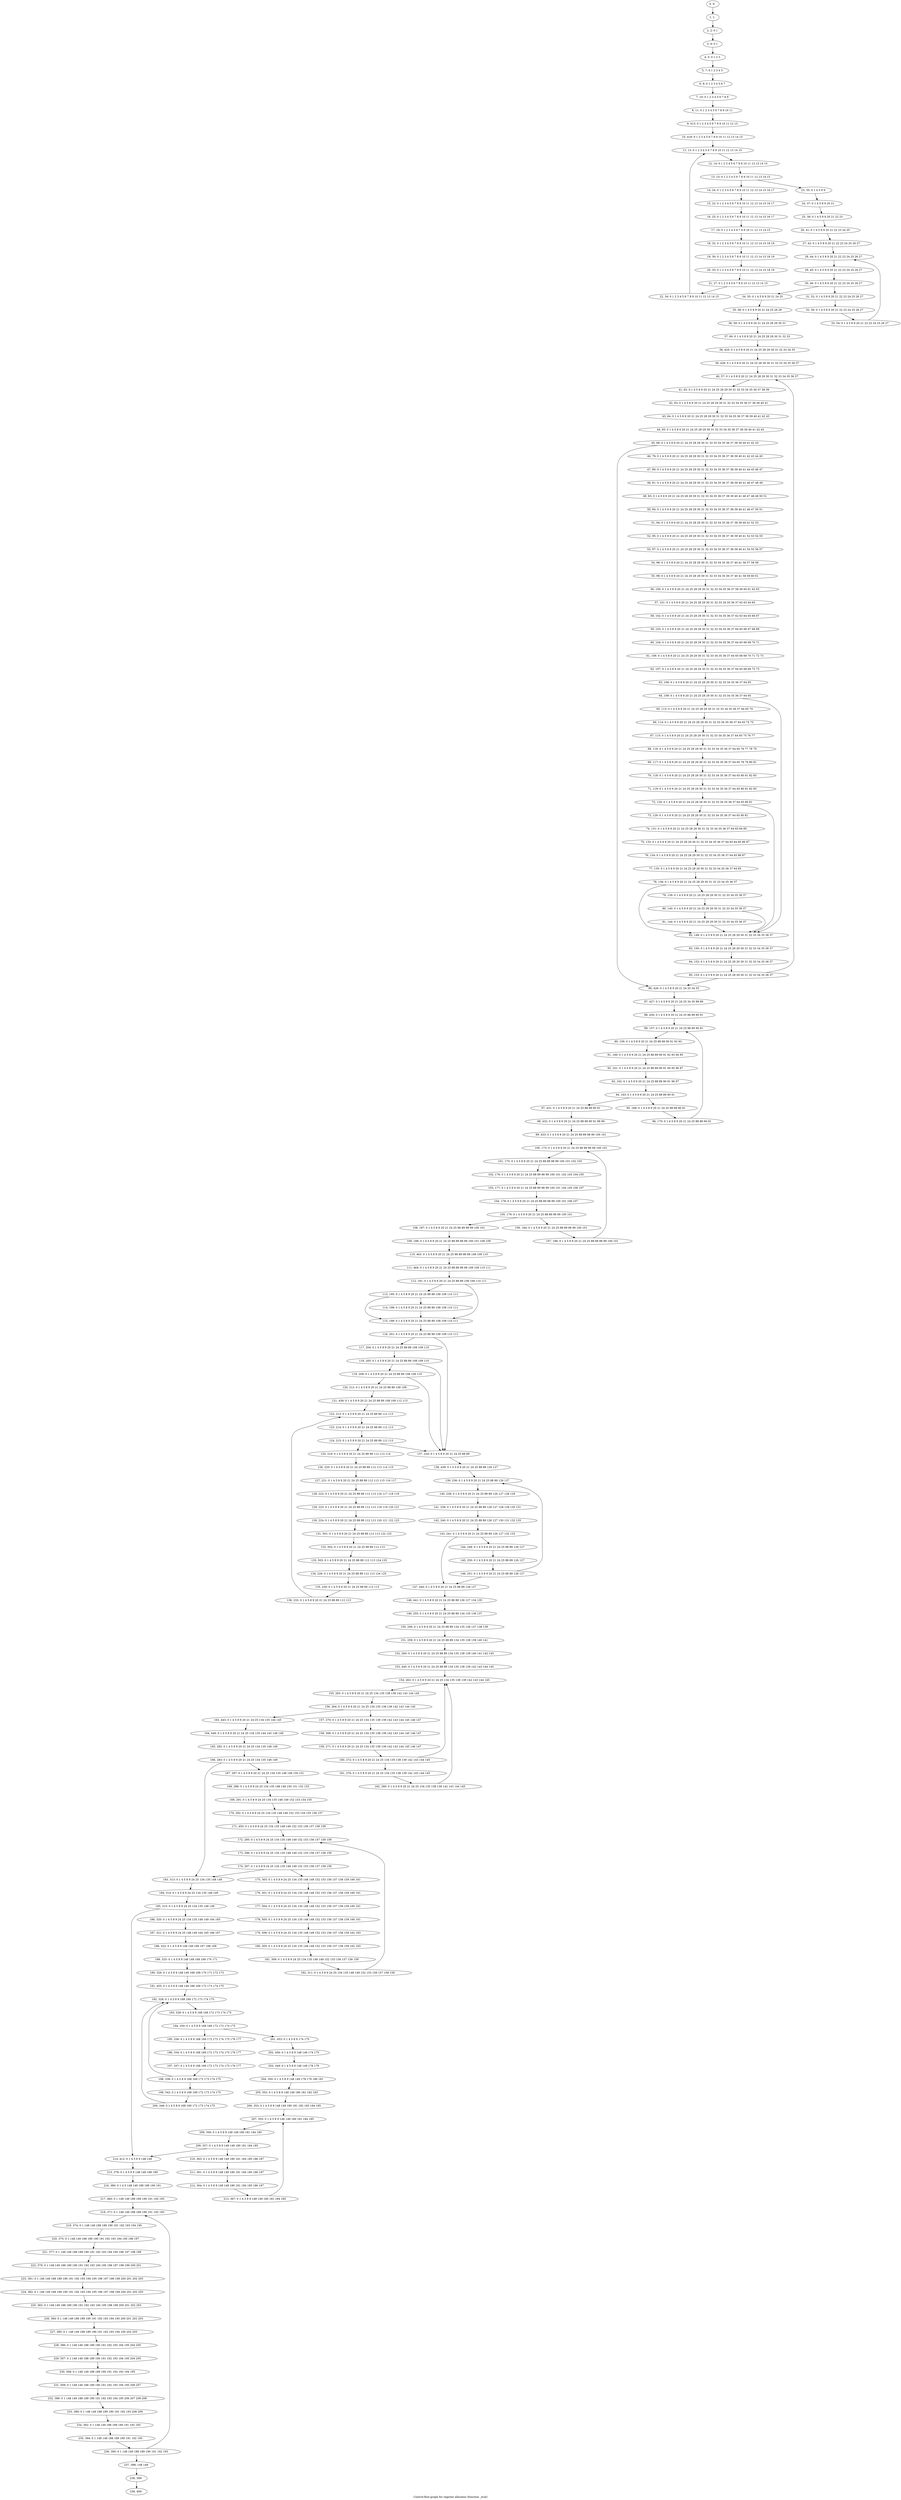 digraph G {
graph [label="Control-flow-graph for register allocator (function _eval)"]
0[label="0, 0: "];
1[label="1, 1: "];
2[label="2, 2: 0 1 "];
3[label="3, 4: 0 1 "];
4[label="4, 5: 0 1 2 3 "];
5[label="5, 7: 0 1 2 3 4 5 "];
6[label="6, 8: 0 1 2 3 4 5 6 7 "];
7[label="7, 10: 0 1 2 3 4 5 6 7 8 9 "];
8[label="8, 11: 0 1 2 3 4 5 6 7 8 9 10 11 "];
9[label="9, 413: 0 1 2 3 4 5 6 7 8 9 10 11 12 13 "];
10[label="10, 418: 0 1 2 3 4 5 6 7 8 9 10 11 12 13 14 15 "];
11[label="11, 13: 0 1 2 3 4 5 6 7 8 9 10 11 12 13 14 15 "];
12[label="12, 14: 0 1 2 3 4 5 6 7 8 9 10 11 12 13 14 15 "];
13[label="13, 15: 0 1 2 3 4 5 6 7 8 9 10 11 12 13 14 15 "];
14[label="14, 24: 0 1 2 3 4 5 6 7 8 9 10 11 12 13 14 15 16 17 "];
15[label="15, 22: 0 1 2 3 4 5 6 7 8 9 10 11 12 13 14 15 16 17 "];
16[label="16, 25: 0 1 2 3 4 5 6 7 8 9 10 11 12 13 14 15 16 17 "];
17[label="17, 19: 0 1 2 3 4 5 6 7 8 9 10 11 12 13 14 15 "];
18[label="18, 32: 0 1 2 3 4 5 6 7 8 9 10 11 12 13 14 15 18 19 "];
19[label="19, 30: 0 1 2 3 4 5 6 7 8 9 10 11 12 13 14 15 18 19 "];
20[label="20, 33: 0 1 2 3 4 5 6 7 8 9 10 11 12 13 14 15 18 19 "];
21[label="21, 27: 0 1 2 3 4 5 6 7 8 9 10 11 12 13 14 15 "];
22[label="22, 34: 0 1 2 3 4 5 6 7 8 9 10 11 12 13 14 15 "];
23[label="23, 35: 0 1 4 5 8 9 "];
24[label="24, 37: 0 1 4 5 8 9 20 21 "];
25[label="25, 38: 0 1 4 5 8 9 20 21 22 23 "];
26[label="26, 41: 0 1 4 5 8 9 20 21 22 23 24 25 "];
27[label="27, 42: 0 1 4 5 8 9 20 21 22 23 24 25 26 27 "];
28[label="28, 44: 0 1 4 5 8 9 20 21 22 23 24 25 26 27 "];
29[label="29, 45: 0 1 4 5 8 9 20 21 22 23 24 25 26 27 "];
30[label="30, 46: 0 1 4 5 8 9 20 21 22 23 24 25 26 27 "];
31[label="31, 52: 0 1 4 5 8 9 20 21 22 23 24 25 26 27 "];
32[label="32, 50: 0 1 4 5 8 9 20 21 22 23 24 25 26 27 "];
33[label="33, 54: 0 1 4 5 8 9 20 21 22 23 24 25 26 27 "];
34[label="34, 55: 0 1 4 5 8 9 20 21 24 25 "];
35[label="35, 58: 0 1 4 5 8 9 20 21 24 25 28 29 "];
36[label="36, 59: 0 1 4 5 8 9 20 21 24 25 28 29 30 31 "];
37[label="37, 60: 0 1 4 5 8 9 20 21 24 25 28 29 30 31 32 33 "];
38[label="38, 425: 0 1 4 5 8 9 20 21 24 25 28 29 30 31 32 33 34 35 "];
39[label="39, 428: 0 1 4 5 8 9 20 21 24 25 28 29 30 31 32 33 34 35 36 37 "];
40[label="40, 57: 0 1 4 5 8 9 20 21 24 25 28 29 30 31 32 33 34 35 36 37 "];
41[label="41, 62: 0 1 4 5 8 9 20 21 24 25 28 29 30 31 32 33 34 35 36 37 38 39 "];
42[label="42, 63: 0 1 4 5 8 9 20 21 24 25 28 29 30 31 32 33 34 35 36 37 38 39 40 41 "];
43[label="43, 64: 0 1 4 5 8 9 20 21 24 25 28 29 30 31 32 33 34 35 36 37 38 39 40 41 42 43 "];
44[label="44, 65: 0 1 4 5 8 9 20 21 24 25 28 29 30 31 32 33 34 35 36 37 38 39 40 41 42 43 "];
45[label="45, 66: 0 1 4 5 8 9 20 21 24 25 28 29 30 31 32 33 34 35 36 37 38 39 40 41 42 43 "];
46[label="46, 79: 0 1 4 5 8 9 20 21 24 25 28 29 30 31 32 33 34 35 36 37 38 39 40 41 42 43 44 45 "];
47[label="47, 80: 0 1 4 5 8 9 20 21 24 25 28 29 30 31 32 33 34 35 36 37 38 39 40 41 44 45 46 47 "];
48[label="48, 81: 0 1 4 5 8 9 20 21 24 25 28 29 30 31 32 33 34 35 36 37 38 39 40 41 46 47 48 49 "];
49[label="49, 83: 0 1 4 5 8 9 20 21 24 25 28 29 30 31 32 33 34 35 36 37 38 39 40 41 46 47 48 49 50 51 "];
50[label="50, 84: 0 1 4 5 8 9 20 21 24 25 28 29 30 31 32 33 34 35 36 37 38 39 40 41 46 47 50 51 "];
51[label="51, 94: 0 1 4 5 8 9 20 21 24 25 28 29 30 31 32 33 34 35 36 37 38 39 40 41 52 53 "];
52[label="52, 95: 0 1 4 5 8 9 20 21 24 25 28 29 30 31 32 33 34 35 36 37 38 39 40 41 52 53 54 55 "];
53[label="53, 97: 0 1 4 5 8 9 20 21 24 25 28 29 30 31 32 33 34 35 36 37 38 39 40 41 54 55 56 57 "];
54[label="54, 98: 0 1 4 5 8 9 20 21 24 25 28 29 30 31 32 33 34 35 36 37 40 41 56 57 58 59 "];
55[label="55, 99: 0 1 4 5 8 9 20 21 24 25 28 29 30 31 32 33 34 35 36 37 40 41 58 59 60 61 "];
56[label="56, 100: 0 1 4 5 8 9 20 21 24 25 28 29 30 31 32 33 34 35 36 37 58 59 60 61 62 63 "];
57[label="57, 101: 0 1 4 5 8 9 20 21 24 25 28 29 30 31 32 33 34 35 36 37 62 63 64 65 "];
58[label="58, 102: 0 1 4 5 8 9 20 21 24 25 28 29 30 31 32 33 34 35 36 37 62 63 64 65 66 67 "];
59[label="59, 103: 0 1 4 5 8 9 20 21 24 25 28 29 30 31 32 33 34 35 36 37 64 65 66 67 68 69 "];
60[label="60, 104: 0 1 4 5 8 9 20 21 24 25 28 29 30 31 32 33 34 35 36 37 64 65 68 69 70 71 "];
61[label="61, 106: 0 1 4 5 8 9 20 21 24 25 28 29 30 31 32 33 34 35 36 37 64 65 68 69 70 71 72 73 "];
62[label="62, 107: 0 1 4 5 8 9 20 21 24 25 28 29 30 31 32 33 34 35 36 37 64 65 68 69 72 73 "];
63[label="63, 108: 0 1 4 5 8 9 20 21 24 25 28 29 30 31 32 33 34 35 36 37 64 65 "];
64[label="64, 109: 0 1 4 5 8 9 20 21 24 25 28 29 30 31 32 33 34 35 36 37 64 65 "];
65[label="65, 113: 0 1 4 5 8 9 20 21 24 25 28 29 30 31 32 33 34 35 36 37 64 65 74 "];
66[label="66, 114: 0 1 4 5 8 9 20 21 24 25 28 29 30 31 32 33 34 35 36 37 64 65 74 75 "];
67[label="67, 115: 0 1 4 5 8 9 20 21 24 25 28 29 30 31 32 33 34 35 36 37 64 65 75 76 77 "];
68[label="68, 116: 0 1 4 5 8 9 20 21 24 25 28 29 30 31 32 33 34 35 36 37 64 65 76 77 78 79 "];
69[label="69, 117: 0 1 4 5 8 9 20 21 24 25 28 29 30 31 32 33 34 35 36 37 64 65 78 79 80 81 "];
70[label="70, 118: 0 1 4 5 8 9 20 21 24 25 28 29 30 31 32 33 34 35 36 37 64 65 80 81 82 83 "];
71[label="71, 119: 0 1 4 5 8 9 20 21 24 25 28 29 30 31 32 33 34 35 36 37 64 65 80 81 82 83 "];
72[label="72, 120: 0 1 4 5 8 9 20 21 24 25 28 29 30 31 32 33 34 35 36 37 64 65 80 81 "];
73[label="73, 129: 0 1 4 5 8 9 20 21 24 25 28 29 30 31 32 33 34 35 36 37 64 65 80 81 "];
74[label="74, 131: 0 1 4 5 8 9 20 21 24 25 28 29 30 31 32 33 34 35 36 37 64 65 84 85 "];
75[label="75, 133: 0 1 4 5 8 9 20 21 24 25 28 29 30 31 32 33 34 35 36 37 64 65 84 85 86 87 "];
76[label="76, 134: 0 1 4 5 8 9 20 21 24 25 28 29 30 31 32 33 34 35 36 37 64 65 86 87 "];
77[label="77, 135: 0 1 4 5 8 9 20 21 24 25 28 29 30 31 32 33 34 35 36 37 64 65 "];
78[label="78, 136: 0 1 4 5 8 9 20 21 24 25 28 29 30 31 32 33 34 35 36 37 "];
79[label="79, 139: 0 1 4 5 8 9 20 21 24 25 28 29 30 31 32 33 34 35 36 37 "];
80[label="80, 140: 0 1 4 5 8 9 20 21 24 25 28 29 30 31 32 33 34 35 36 37 "];
81[label="81, 144: 0 1 4 5 8 9 20 21 24 25 28 29 30 31 32 33 34 35 36 37 "];
82[label="82, 148: 0 1 4 5 8 9 20 21 24 25 28 29 30 31 32 33 34 35 36 37 "];
83[label="83, 150: 0 1 4 5 8 9 20 21 24 25 28 29 30 31 32 33 34 35 36 37 "];
84[label="84, 152: 0 1 4 5 8 9 20 21 24 25 28 29 30 31 32 33 34 35 36 37 "];
85[label="85, 153: 0 1 4 5 8 9 20 21 24 25 28 29 30 31 32 33 34 35 36 37 "];
86[label="86, 426: 0 1 4 5 8 9 20 21 24 25 34 35 "];
87[label="87, 427: 0 1 4 5 8 9 20 21 24 25 34 35 88 89 "];
88[label="88, 430: 0 1 4 5 8 9 20 21 24 25 88 89 90 91 "];
89[label="89, 157: 0 1 4 5 8 9 20 21 24 25 88 89 90 91 "];
90[label="90, 159: 0 1 4 5 8 9 20 21 24 25 88 89 90 91 92 93 "];
91[label="91, 160: 0 1 4 5 8 9 20 21 24 25 88 89 90 91 92 93 94 95 "];
92[label="92, 161: 0 1 4 5 8 9 20 21 24 25 88 89 90 91 94 95 96 97 "];
93[label="93, 162: 0 1 4 5 8 9 20 21 24 25 88 89 90 91 96 97 "];
94[label="94, 163: 0 1 4 5 8 9 20 21 24 25 88 89 90 91 "];
95[label="95, 168: 0 1 4 5 8 9 20 21 24 25 88 89 90 91 "];
96[label="96, 170: 0 1 4 5 8 9 20 21 24 25 88 89 90 91 "];
97[label="97, 431: 0 1 4 5 8 9 20 21 24 25 88 89 90 91 "];
98[label="98, 432: 0 1 4 5 8 9 20 21 24 25 88 89 90 91 98 99 "];
99[label="99, 433: 0 1 4 5 8 9 20 21 24 25 88 89 98 99 100 101 "];
100[label="100, 173: 0 1 4 5 8 9 20 21 24 25 88 89 98 99 100 101 "];
101[label="101, 175: 0 1 4 5 8 9 20 21 24 25 88 89 98 99 100 101 102 103 "];
102[label="102, 176: 0 1 4 5 8 9 20 21 24 25 88 89 98 99 100 101 102 103 104 105 "];
103[label="103, 177: 0 1 4 5 8 9 20 21 24 25 88 89 98 99 100 101 104 105 106 107 "];
104[label="104, 178: 0 1 4 5 8 9 20 21 24 25 88 89 98 99 100 101 106 107 "];
105[label="105, 179: 0 1 4 5 8 9 20 21 24 25 88 89 98 99 100 101 "];
106[label="106, 184: 0 1 4 5 8 9 20 21 24 25 88 89 98 99 100 101 "];
107[label="107, 186: 0 1 4 5 8 9 20 21 24 25 88 89 98 99 100 101 "];
108[label="108, 187: 0 1 4 5 8 9 20 21 24 25 88 89 98 99 100 101 "];
109[label="109, 188: 0 1 4 5 8 9 20 21 24 25 88 89 98 99 100 101 108 109 "];
110[label="110, 463: 0 1 4 5 8 9 20 21 24 25 88 89 98 99 108 109 110 "];
111[label="111, 464: 0 1 4 5 8 9 20 21 24 25 88 89 98 99 108 109 110 111 "];
112[label="112, 191: 0 1 4 5 8 9 20 21 24 25 88 89 108 109 110 111 "];
113[label="113, 195: 0 1 4 5 8 9 20 21 24 25 88 89 108 109 110 111 "];
114[label="114, 198: 0 1 4 5 8 9 20 21 24 25 88 89 108 109 110 111 "];
115[label="115, 199: 0 1 4 5 8 9 20 21 24 25 88 89 108 109 110 111 "];
116[label="116, 201: 0 1 4 5 8 9 20 21 24 25 88 89 108 109 110 111 "];
117[label="117, 204: 0 1 4 5 8 9 20 21 24 25 88 89 108 109 110 "];
118[label="118, 205: 0 1 4 5 8 9 20 21 24 25 88 89 108 109 110 "];
119[label="119, 209: 0 1 4 5 8 9 20 21 24 25 88 89 108 109 110 "];
120[label="120, 212: 0 1 4 5 8 9 20 21 24 25 88 89 108 109 "];
121[label="121, 436: 0 1 4 5 8 9 20 21 24 25 88 89 108 109 112 113 "];
122[label="122, 213: 0 1 4 5 8 9 20 21 24 25 88 89 112 113 "];
123[label="123, 214: 0 1 4 5 8 9 20 21 24 25 88 89 112 113 "];
124[label="124, 215: 0 1 4 5 8 9 20 21 24 25 88 89 112 113 "];
125[label="125, 219: 0 1 4 5 8 9 20 21 24 25 88 89 112 113 114 "];
126[label="126, 220: 0 1 4 5 8 9 20 21 24 25 88 89 112 113 114 115 "];
127[label="127, 221: 0 1 4 5 8 9 20 21 24 25 88 89 112 113 115 116 117 "];
128[label="128, 222: 0 1 4 5 8 9 20 21 24 25 88 89 112 113 116 117 118 119 "];
129[label="129, 223: 0 1 4 5 8 9 20 21 24 25 88 89 112 113 118 119 120 121 "];
130[label="130, 224: 0 1 4 5 8 9 20 21 24 25 88 89 112 113 120 121 122 123 "];
131[label="131, 501: 0 1 4 5 8 9 20 21 24 25 88 89 112 113 122 123 "];
132[label="132, 502: 0 1 4 5 8 9 20 21 24 25 88 89 112 113 "];
133[label="133, 503: 0 1 4 5 8 9 20 21 24 25 88 89 112 113 124 125 "];
134[label="134, 226: 0 1 4 5 8 9 20 21 24 25 88 89 112 113 124 125 "];
135[label="135, 230: 0 1 4 5 8 9 20 21 24 25 88 89 112 113 "];
136[label="136, 232: 0 1 4 5 8 9 20 21 24 25 88 89 112 113 "];
137[label="137, 234: 0 1 4 5 8 9 20 21 24 25 88 89 "];
138[label="138, 439: 0 1 4 5 8 9 20 21 24 25 88 89 126 127 "];
139[label="139, 236: 0 1 4 5 8 9 20 21 24 25 88 89 126 127 "];
140[label="140, 238: 0 1 4 5 8 9 20 21 24 25 88 89 126 127 128 129 "];
141[label="141, 239: 0 1 4 5 8 9 20 21 24 25 88 89 126 127 128 129 130 131 "];
142[label="142, 240: 0 1 4 5 8 9 20 21 24 25 88 89 126 127 130 131 132 133 "];
143[label="143, 241: 0 1 4 5 8 9 20 21 24 25 88 89 126 127 132 133 "];
144[label="144, 248: 0 1 4 5 8 9 20 21 24 25 88 89 126 127 "];
145[label="145, 250: 0 1 4 5 8 9 20 21 24 25 88 89 126 127 "];
146[label="146, 251: 0 1 4 5 8 9 20 21 24 25 88 89 126 127 "];
147[label="147, 440: 0 1 4 5 8 9 20 21 24 25 88 89 126 127 "];
148[label="148, 441: 0 1 4 5 8 9 20 21 24 25 88 89 126 127 134 135 "];
149[label="149, 255: 0 1 4 5 8 9 20 21 24 25 88 89 134 135 136 137 "];
150[label="150, 256: 0 1 4 5 8 9 20 21 24 25 88 89 134 135 136 137 138 139 "];
151[label="151, 259: 0 1 4 5 8 9 20 21 24 25 88 89 134 135 138 139 140 141 "];
152[label="152, 260: 0 1 4 5 8 9 20 21 24 25 88 89 134 135 138 139 140 141 142 143 "];
153[label="153, 445: 0 1 4 5 8 9 20 21 24 25 88 89 134 135 138 139 142 143 144 145 "];
154[label="154, 262: 0 1 4 5 8 9 20 21 24 25 134 135 138 139 142 143 144 145 "];
155[label="155, 263: 0 1 4 5 8 9 20 21 24 25 134 135 138 139 142 143 144 145 "];
156[label="156, 264: 0 1 4 5 8 9 20 21 24 25 134 135 138 139 142 143 144 145 "];
157[label="157, 270: 0 1 4 5 8 9 20 21 24 25 134 135 138 139 142 143 144 145 146 147 "];
158[label="158, 268: 0 1 4 5 8 9 20 21 24 25 134 135 138 139 142 143 144 145 146 147 "];
159[label="159, 271: 0 1 4 5 8 9 20 21 24 25 134 135 138 139 142 143 144 145 146 147 "];
160[label="160, 272: 0 1 4 5 8 9 20 21 24 25 134 135 138 139 142 143 144 145 "];
161[label="161, 276: 0 1 4 5 8 9 20 21 24 25 134 135 138 139 142 143 144 145 "];
162[label="162, 280: 0 1 4 5 8 9 20 21 24 25 134 135 138 139 142 143 144 145 "];
163[label="163, 443: 0 1 4 5 8 9 20 21 24 25 134 135 144 145 "];
164[label="164, 446: 0 1 4 5 8 9 20 21 24 25 134 135 144 145 148 149 "];
165[label="165, 282: 0 1 4 5 8 9 20 21 24 25 134 135 148 149 "];
166[label="166, 283: 0 1 4 5 8 9 20 21 24 25 134 135 148 149 "];
167[label="167, 287: 0 1 4 5 8 9 20 21 24 25 134 135 148 149 150 151 "];
168[label="168, 288: 0 1 4 5 8 9 24 25 134 135 148 149 150 151 152 153 "];
169[label="169, 291: 0 1 4 5 8 9 24 25 134 135 148 149 152 153 154 155 "];
170[label="170, 292: 0 1 4 5 8 9 24 25 134 135 148 149 152 153 154 155 156 157 "];
171[label="171, 450: 0 1 4 5 8 9 24 25 134 135 148 149 152 153 156 157 158 159 "];
172[label="172, 295: 0 1 4 5 8 9 24 25 134 135 148 149 152 153 156 157 158 159 "];
173[label="173, 296: 0 1 4 5 8 9 24 25 134 135 148 149 152 153 156 157 158 159 "];
174[label="174, 297: 0 1 4 5 8 9 24 25 134 135 148 149 152 153 156 157 158 159 "];
175[label="175, 303: 0 1 4 5 8 9 24 25 134 135 148 149 152 153 156 157 158 159 160 161 "];
176[label="176, 301: 0 1 4 5 8 9 24 25 134 135 148 149 152 153 156 157 158 159 160 161 "];
177[label="177, 504: 0 1 4 5 8 9 24 25 134 135 148 149 152 153 156 157 158 159 160 161 "];
178[label="178, 505: 0 1 4 5 8 9 24 25 134 135 148 149 152 153 156 157 158 159 160 161 "];
179[label="179, 506: 0 1 4 5 8 9 24 25 134 135 148 149 152 153 156 157 158 159 162 163 "];
180[label="180, 305: 0 1 4 5 8 9 24 25 134 135 148 149 152 153 156 157 158 159 162 163 "];
181[label="181, 309: 0 1 4 5 8 9 24 25 134 135 148 149 152 153 156 157 158 159 "];
182[label="182, 311: 0 1 4 5 8 9 24 25 134 135 148 149 152 153 156 157 158 159 "];
183[label="183, 313: 0 1 4 5 8 9 24 25 134 135 148 149 "];
184[label="184, 314: 0 1 4 5 8 9 24 25 134 135 148 149 "];
185[label="185, 315: 0 1 4 5 8 9 24 25 134 135 148 149 "];
186[label="186, 320: 0 1 4 5 8 9 24 25 134 135 148 149 164 165 "];
187[label="187, 321: 0 1 4 5 8 9 24 25 148 149 164 165 166 167 "];
188[label="188, 322: 0 1 4 5 8 9 148 149 166 167 168 169 "];
189[label="189, 325: 0 1 4 5 8 9 148 149 168 169 170 171 "];
190[label="190, 326: 0 1 4 5 8 9 148 149 168 169 170 171 172 173 "];
191[label="191, 455: 0 1 4 5 8 9 148 149 168 169 172 173 174 175 "];
192[label="192, 328: 0 1 4 5 8 9 168 169 172 173 174 175 "];
193[label="193, 329: 0 1 4 5 8 9 168 169 172 173 174 175 "];
194[label="194, 330: 0 1 4 5 8 9 168 169 172 173 174 175 "];
195[label="195, 336: 0 1 4 5 8 9 168 169 172 173 174 175 176 177 "];
196[label="196, 334: 0 1 4 5 8 9 168 169 172 173 174 175 176 177 "];
197[label="197, 337: 0 1 4 5 8 9 168 169 172 173 174 175 176 177 "];
198[label="198, 338: 0 1 4 5 8 9 168 169 172 173 174 175 "];
199[label="199, 342: 0 1 4 5 8 9 168 169 172 173 174 175 "];
200[label="200, 346: 0 1 4 5 8 9 168 169 172 173 174 175 "];
201[label="201, 453: 0 1 4 5 8 9 174 175 "];
202[label="202, 456: 0 1 4 5 8 9 148 149 174 175 "];
203[label="203, 349: 0 1 4 5 8 9 148 149 178 179 "];
204[label="204, 350: 0 1 4 5 8 9 148 149 178 179 180 181 "];
205[label="205, 352: 0 1 4 5 8 9 148 149 180 181 182 183 "];
206[label="206, 353: 0 1 4 5 8 9 148 149 180 181 182 183 184 185 "];
207[label="207, 355: 0 1 4 5 8 9 148 149 180 181 184 185 "];
208[label="208, 356: 0 1 4 5 8 9 148 149 180 181 184 185 "];
209[label="209, 357: 0 1 4 5 8 9 148 149 180 181 184 185 "];
210[label="210, 363: 0 1 4 5 8 9 148 149 180 181 184 185 186 187 "];
211[label="211, 361: 0 1 4 5 8 9 148 149 180 181 184 185 186 187 "];
212[label="212, 364: 0 1 4 5 8 9 148 149 180 181 184 185 186 187 "];
213[label="213, 367: 0 1 4 5 8 9 148 149 180 181 184 185 "];
214[label="214, 412: 0 1 4 5 8 9 148 149 "];
215[label="215, 378: 0 1 4 5 8 9 148 149 188 189 "];
216[label="216, 380: 0 1 4 5 148 149 188 189 190 191 "];
217[label="217, 460: 0 1 148 149 188 189 190 191 192 193 "];
218[label="218, 371: 0 1 148 149 188 189 190 191 192 193 "];
219[label="219, 374: 0 1 148 149 188 189 190 191 192 193 194 195 "];
220[label="220, 375: 0 1 148 149 188 189 190 191 192 193 194 195 196 197 "];
221[label="221, 377: 0 1 148 149 188 189 190 191 192 193 194 195 196 197 198 199 "];
222[label="222, 379: 0 1 148 149 188 189 190 191 192 193 194 195 196 197 198 199 200 201 "];
223[label="223, 381: 0 1 148 149 188 189 190 191 192 193 194 195 196 197 198 199 200 201 202 203 "];
224[label="224, 382: 0 1 148 149 188 189 190 191 192 193 194 195 196 197 198 199 200 201 202 203 "];
225[label="225, 383: 0 1 148 149 188 189 190 191 192 193 194 195 198 199 200 201 202 203 "];
226[label="226, 384: 0 1 148 149 188 189 190 191 192 193 194 195 200 201 202 203 "];
227[label="227, 385: 0 1 148 149 188 189 190 191 192 193 194 195 202 203 "];
228[label="228, 386: 0 1 148 149 188 189 190 191 192 193 194 195 204 205 "];
229[label="229, 507: 0 1 148 149 188 189 190 191 192 193 194 195 204 205 "];
230[label="230, 508: 0 1 148 149 188 189 190 191 192 193 194 195 "];
231[label="231, 509: 0 1 148 149 188 189 190 191 192 193 194 195 206 207 "];
232[label="232, 388: 0 1 148 149 188 189 190 191 192 193 194 195 206 207 208 209 "];
233[label="233, 389: 0 1 148 149 188 189 190 191 192 193 208 209 "];
234[label="234, 392: 0 1 148 149 188 189 190 191 192 193 "];
235[label="235, 394: 0 1 148 149 188 189 190 191 192 193 "];
236[label="236, 395: 0 1 148 149 188 189 190 191 192 193 "];
237[label="237, 398: 148 149 "];
238[label="238, 399: "];
239[label="239, 400: "];
0->1 ;
1->2 ;
2->3 ;
3->4 ;
4->5 ;
5->6 ;
6->7 ;
7->8 ;
8->9 ;
9->10 ;
10->11 ;
11->12 ;
12->13 ;
13->14 ;
13->23 ;
14->15 ;
15->16 ;
16->17 ;
17->18 ;
18->19 ;
19->20 ;
20->21 ;
21->22 ;
22->11 ;
23->24 ;
24->25 ;
25->26 ;
26->27 ;
27->28 ;
28->29 ;
29->30 ;
30->31 ;
30->34 ;
31->32 ;
32->33 ;
33->28 ;
34->35 ;
35->36 ;
36->37 ;
37->38 ;
38->39 ;
39->40 ;
40->41 ;
41->42 ;
42->43 ;
43->44 ;
44->45 ;
45->46 ;
45->86 ;
46->47 ;
47->48 ;
48->49 ;
49->50 ;
50->51 ;
51->52 ;
52->53 ;
53->54 ;
54->55 ;
55->56 ;
56->57 ;
57->58 ;
58->59 ;
59->60 ;
60->61 ;
61->62 ;
62->63 ;
63->64 ;
64->65 ;
64->82 ;
65->66 ;
66->67 ;
67->68 ;
68->69 ;
69->70 ;
70->71 ;
71->72 ;
72->73 ;
72->82 ;
73->74 ;
74->75 ;
75->76 ;
76->77 ;
77->78 ;
78->79 ;
78->82 ;
79->80 ;
80->81 ;
80->82 ;
81->82 ;
82->83 ;
83->84 ;
84->85 ;
85->86 ;
85->40 ;
86->87 ;
87->88 ;
88->89 ;
89->90 ;
90->91 ;
91->92 ;
92->93 ;
93->94 ;
94->95 ;
94->97 ;
95->96 ;
96->89 ;
97->98 ;
98->99 ;
99->100 ;
100->101 ;
101->102 ;
102->103 ;
103->104 ;
104->105 ;
105->106 ;
105->108 ;
106->107 ;
107->100 ;
108->109 ;
109->110 ;
110->111 ;
111->112 ;
112->113 ;
112->115 ;
113->114 ;
113->115 ;
114->115 ;
115->116 ;
116->117 ;
116->137 ;
117->118 ;
118->119 ;
118->137 ;
119->120 ;
119->137 ;
120->121 ;
121->122 ;
122->123 ;
123->124 ;
124->125 ;
124->137 ;
125->126 ;
126->127 ;
127->128 ;
128->129 ;
129->130 ;
130->131 ;
131->132 ;
132->133 ;
133->134 ;
134->135 ;
135->136 ;
136->122 ;
137->138 ;
138->139 ;
139->140 ;
140->141 ;
141->142 ;
142->143 ;
143->144 ;
143->147 ;
144->145 ;
145->146 ;
146->147 ;
146->139 ;
147->148 ;
148->149 ;
149->150 ;
150->151 ;
151->152 ;
152->153 ;
153->154 ;
154->155 ;
155->156 ;
156->157 ;
156->163 ;
157->158 ;
158->159 ;
159->160 ;
160->161 ;
160->154 ;
161->162 ;
162->154 ;
163->164 ;
164->165 ;
165->166 ;
166->167 ;
166->183 ;
167->168 ;
168->169 ;
169->170 ;
170->171 ;
171->172 ;
172->173 ;
173->174 ;
174->175 ;
174->183 ;
175->176 ;
176->177 ;
177->178 ;
178->179 ;
179->180 ;
180->181 ;
181->182 ;
182->172 ;
183->184 ;
184->185 ;
185->186 ;
185->214 ;
186->187 ;
187->188 ;
188->189 ;
189->190 ;
190->191 ;
191->192 ;
192->193 ;
193->194 ;
194->195 ;
194->201 ;
195->196 ;
196->197 ;
197->198 ;
198->199 ;
198->192 ;
199->200 ;
200->192 ;
201->202 ;
202->203 ;
203->204 ;
204->205 ;
205->206 ;
206->207 ;
207->208 ;
208->209 ;
209->210 ;
209->214 ;
210->211 ;
211->212 ;
212->213 ;
213->207 ;
214->215 ;
215->216 ;
216->217 ;
217->218 ;
218->219 ;
219->220 ;
220->221 ;
221->222 ;
222->223 ;
223->224 ;
224->225 ;
225->226 ;
226->227 ;
227->228 ;
228->229 ;
229->230 ;
230->231 ;
231->232 ;
232->233 ;
233->234 ;
234->235 ;
235->236 ;
236->237 ;
236->218 ;
237->238 ;
238->239 ;
}
